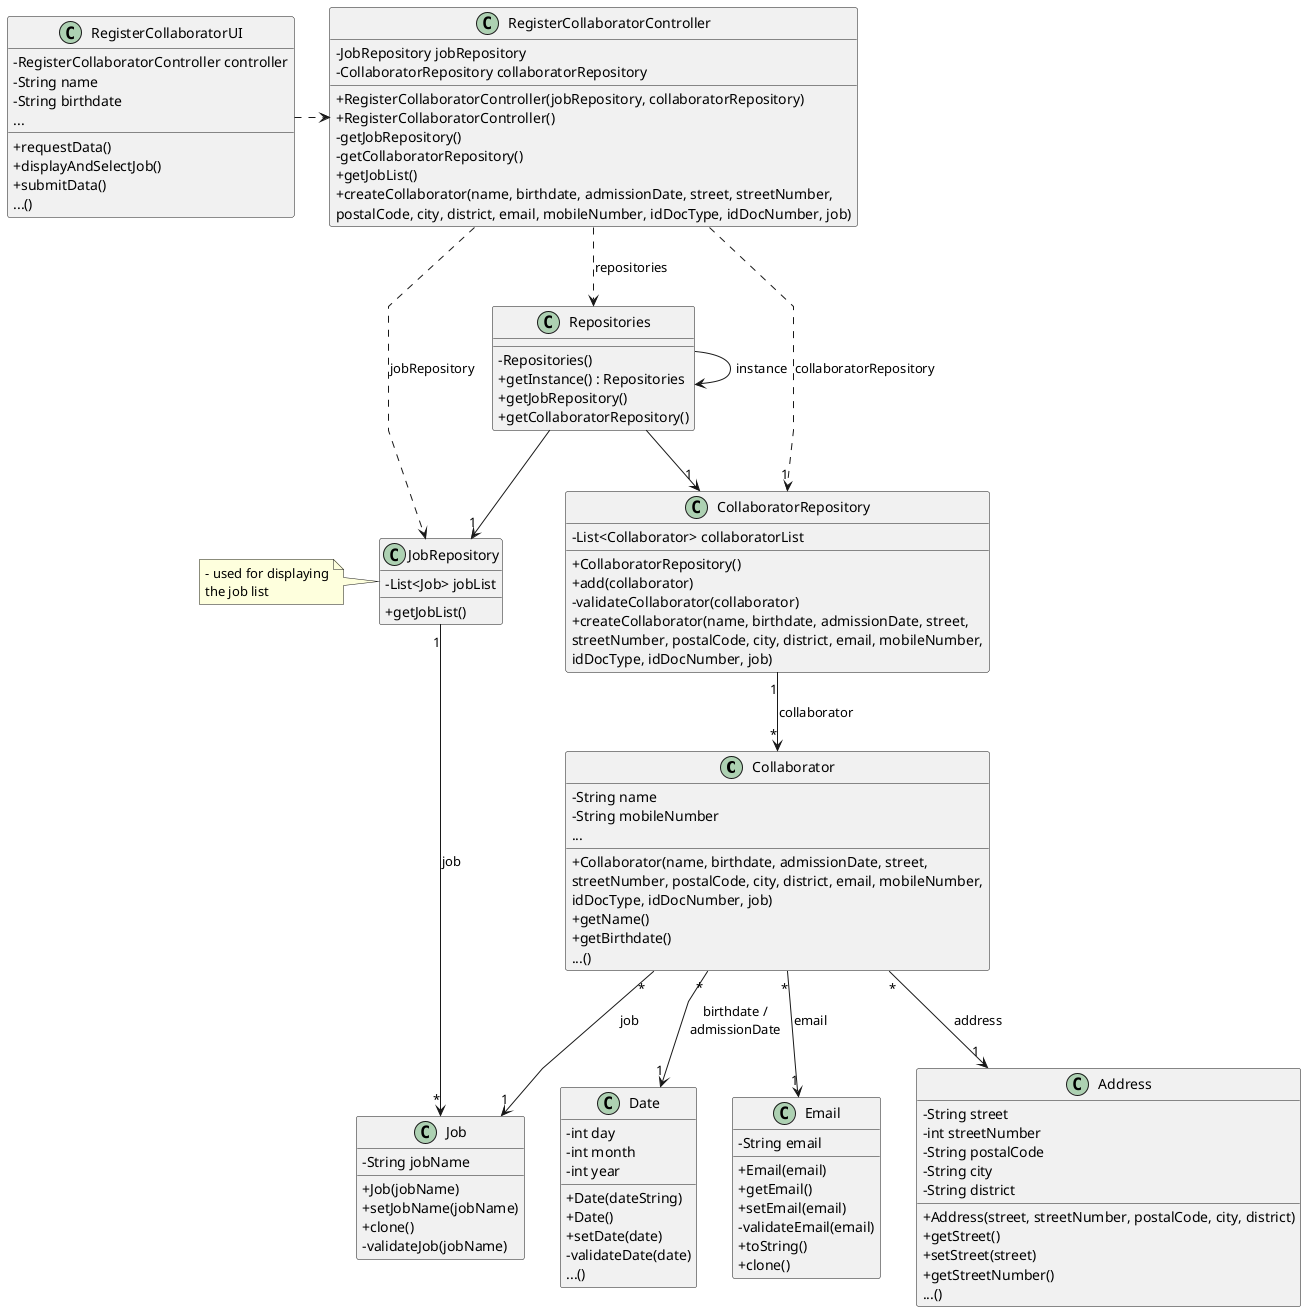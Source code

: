 @startuml
'skinparam monochrome true
skinparam packageStyle rectangle
skinparam shadowing false
skinparam linetype polyline
'skinparam linetype orto

skinparam classAttributeIconSize 0


class Collaborator {
     - String name
     - String mobileNumber
     ...

     + Collaborator(name, birthdate, admissionDate, street,\nstreetNumber, postalCode, city, district, email, mobileNumber,\nidDocType, idDocNumber, job)
     + getName()
     + getBirthdate()
     ...()

}

class Job {
    - String jobName

    + Job(jobName)
    + setJobName(jobName)
    + clone()
    - validateJob(jobName)

}

class Date {
    - int day
    - int month
    - int year

    + Date(dateString)
    + Date()
    + setDate(date)
    - validateDate(date)
    ...()
}

class CollaboratorRepository{
    - List<Collaborator> collaboratorList

    + CollaboratorRepository()
    + add(collaborator)
    - validateCollaborator(collaborator)
    + createCollaborator(name, birthdate, admissionDate, street,\nstreetNumber, postalCode, city, district, email, mobileNumber,\nidDocType, idDocNumber, job)
}

class JobRepository {
    - List<Job> jobList

    + getJobList()
}

class Repositories {
    - Repositories()
    + getInstance() : Repositories
    + getJobRepository()
    + getCollaboratorRepository()
}

note left of JobRepository
    - used for displaying
    the job list
end note

class RegisterCollaboratorController {
    - JobRepository jobRepository
    - CollaboratorRepository collaboratorRepository

    + RegisterCollaboratorController(jobRepository, collaboratorRepository)
    + RegisterCollaboratorController()
    - getJobRepository()
    - getCollaboratorRepository()
    + getJobList()
    + createCollaborator(name, birthdate, admissionDate, street, streetNumber,\npostalCode, city, district, email, mobileNumber, idDocType, idDocNumber, job)

}

class RegisterCollaboratorUI {
    - RegisterCollaboratorController controller
    - String name
    - String birthdate
    ...

    + requestData()
    + displayAndSelectJob()
    + submitData()
    ...()
}

class Email{
    - String email

    + Email(email)
    + getEmail()
    + setEmail(email)
    - validateEmail(email)
    + toString()
    + clone()
}

class Address{
    - String street
    - int streetNumber
    - String postalCode
    - String city
    - String district

    + Address(street, streetNumber, postalCode, city, district)
    + getStreet()
    + setStreet(street)
    + getStreetNumber()
    ...()
}

RegisterCollaboratorUI .right.> RegisterCollaboratorController
RegisterCollaboratorController ..> "1" CollaboratorRepository : collaboratorRepository
CollaboratorRepository "1"-down-> "*" Collaborator : collaborator
RegisterCollaboratorController ..> JobRepository : jobRepository
JobRepository "1"-->"*" Job : job
Collaborator "*"--> "1"Job : job
Collaborator "*" --> "1" Email : email
Collaborator "*"--> "1"Address : address
Collaborator "*" -->"1" Date : birthdate /\nadmissionDate
RegisterCollaboratorController ..> Repositories : repositories
Repositories --> "1" JobRepository
Repositories --> "1" CollaboratorRepository
Repositories -> Repositories : instance


@enduml